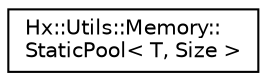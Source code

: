 digraph "Graphical Class Hierarchy"
{
  edge [fontname="Helvetica",fontsize="10",labelfontname="Helvetica",labelfontsize="10"];
  node [fontname="Helvetica",fontsize="10",shape=record];
  rankdir="LR";
  Node0 [label="Hx::Utils::Memory::\lStaticPool\< T, Size \>",height=0.2,width=0.4,color="black", fillcolor="white", style="filled",URL="$classHx_1_1Utils_1_1Memory_1_1StaticPool.html"];
}
